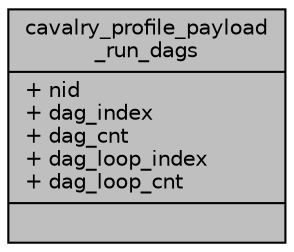 digraph "cavalry_profile_payload_run_dags"
{
 // INTERACTIVE_SVG=YES
 // LATEX_PDF_SIZE
  bgcolor="transparent";
  edge [fontname="Helvetica",fontsize="10",labelfontname="Helvetica",labelfontsize="10"];
  node [fontname="Helvetica",fontsize="10",shape=record];
  Node1 [label="{cavalry_profile_payload\l_run_dags\n|+ nid\l+ dag_index\l+ dag_cnt\l+ dag_loop_index\l+ dag_loop_cnt\l|}",height=0.2,width=0.4,color="black", fillcolor="grey75", style="filled", fontcolor="black",tooltip=" "];
}
